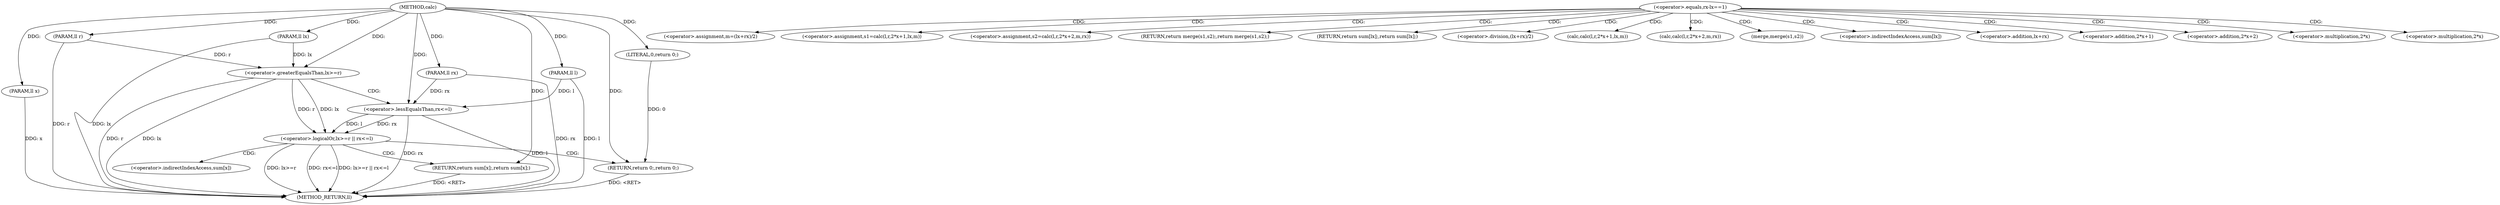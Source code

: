 digraph "calc" {  
"1000568" [label = "(METHOD,calc)" ]
"1000637" [label = "(METHOD_RETURN,ll)" ]
"1000569" [label = "(PARAM,ll l)" ]
"1000570" [label = "(PARAM,ll r)" ]
"1000571" [label = "(PARAM,ll x)" ]
"1000572" [label = "(PARAM,ll lx)" ]
"1000573" [label = "(PARAM,ll rx)" ]
"1000585" [label = "(RETURN,return sum[x];,return sum[x];)" ]
"1000576" [label = "(<operator>.logicalOr,lx>=r || rx<=l)" ]
"1000583" [label = "(RETURN,return 0;,return 0;)" ]
"1000584" [label = "(LITERAL,0,return 0;)" ]
"1000577" [label = "(<operator>.greaterEqualsThan,lx>=r)" ]
"1000580" [label = "(<operator>.lessEqualsThan,rx<=l)" ]
"1000600" [label = "(<operator>.assignment,m=(lx+rx)/2)" ]
"1000608" [label = "(<operator>.assignment,s1=calc(l,r,2*x+1,lx,m))" ]
"1000621" [label = "(<operator>.assignment,s2=calc(l,r,2*x+2,m,rx))" ]
"1000633" [label = "(RETURN,return merge(s1,s2);,return merge(s1,s2);)" ]
"1000586" [label = "(<operator>.indirectIndexAccess,sum[x])" ]
"1000590" [label = "(<operator>.equals,rx-lx==1)" ]
"1000595" [label = "(RETURN,return sum[lx];,return sum[lx];)" ]
"1000602" [label = "(<operator>.division,(lx+rx)/2)" ]
"1000610" [label = "(calc,calc(l,r,2*x+1,lx,m))" ]
"1000623" [label = "(calc,calc(l,r,2*x+2,m,rx))" ]
"1000634" [label = "(merge,merge(s1,s2))" ]
"1000596" [label = "(<operator>.indirectIndexAccess,sum[lx])" ]
"1000603" [label = "(<operator>.addition,lx+rx)" ]
"1000613" [label = "(<operator>.addition,2*x+1)" ]
"1000626" [label = "(<operator>.addition,2*x+2)" ]
"1000614" [label = "(<operator>.multiplication,2*x)" ]
"1000627" [label = "(<operator>.multiplication,2*x)" ]
  "1000569" -> "1000637"  [ label = "DDG: l"] 
  "1000570" -> "1000637"  [ label = "DDG: r"] 
  "1000571" -> "1000637"  [ label = "DDG: x"] 
  "1000572" -> "1000637"  [ label = "DDG: lx"] 
  "1000573" -> "1000637"  [ label = "DDG: rx"] 
  "1000577" -> "1000637"  [ label = "DDG: lx"] 
  "1000577" -> "1000637"  [ label = "DDG: r"] 
  "1000576" -> "1000637"  [ label = "DDG: lx>=r"] 
  "1000580" -> "1000637"  [ label = "DDG: rx"] 
  "1000580" -> "1000637"  [ label = "DDG: l"] 
  "1000576" -> "1000637"  [ label = "DDG: rx<=l"] 
  "1000576" -> "1000637"  [ label = "DDG: lx>=r || rx<=l"] 
  "1000583" -> "1000637"  [ label = "DDG: <RET>"] 
  "1000585" -> "1000637"  [ label = "DDG: <RET>"] 
  "1000568" -> "1000569"  [ label = "DDG: "] 
  "1000568" -> "1000570"  [ label = "DDG: "] 
  "1000568" -> "1000571"  [ label = "DDG: "] 
  "1000568" -> "1000572"  [ label = "DDG: "] 
  "1000568" -> "1000573"  [ label = "DDG: "] 
  "1000568" -> "1000585"  [ label = "DDG: "] 
  "1000584" -> "1000583"  [ label = "DDG: 0"] 
  "1000568" -> "1000583"  [ label = "DDG: "] 
  "1000577" -> "1000576"  [ label = "DDG: r"] 
  "1000577" -> "1000576"  [ label = "DDG: lx"] 
  "1000580" -> "1000576"  [ label = "DDG: rx"] 
  "1000580" -> "1000576"  [ label = "DDG: l"] 
  "1000568" -> "1000584"  [ label = "DDG: "] 
  "1000572" -> "1000577"  [ label = "DDG: lx"] 
  "1000568" -> "1000577"  [ label = "DDG: "] 
  "1000570" -> "1000577"  [ label = "DDG: r"] 
  "1000573" -> "1000580"  [ label = "DDG: rx"] 
  "1000568" -> "1000580"  [ label = "DDG: "] 
  "1000569" -> "1000580"  [ label = "DDG: l"] 
  "1000576" -> "1000585"  [ label = "CDG: "] 
  "1000576" -> "1000586"  [ label = "CDG: "] 
  "1000576" -> "1000583"  [ label = "CDG: "] 
  "1000590" -> "1000602"  [ label = "CDG: "] 
  "1000590" -> "1000614"  [ label = "CDG: "] 
  "1000590" -> "1000626"  [ label = "CDG: "] 
  "1000590" -> "1000627"  [ label = "CDG: "] 
  "1000590" -> "1000623"  [ label = "CDG: "] 
  "1000590" -> "1000634"  [ label = "CDG: "] 
  "1000590" -> "1000600"  [ label = "CDG: "] 
  "1000590" -> "1000608"  [ label = "CDG: "] 
  "1000590" -> "1000633"  [ label = "CDG: "] 
  "1000590" -> "1000610"  [ label = "CDG: "] 
  "1000590" -> "1000595"  [ label = "CDG: "] 
  "1000590" -> "1000596"  [ label = "CDG: "] 
  "1000590" -> "1000613"  [ label = "CDG: "] 
  "1000590" -> "1000603"  [ label = "CDG: "] 
  "1000590" -> "1000621"  [ label = "CDG: "] 
  "1000577" -> "1000580"  [ label = "CDG: "] 
}
